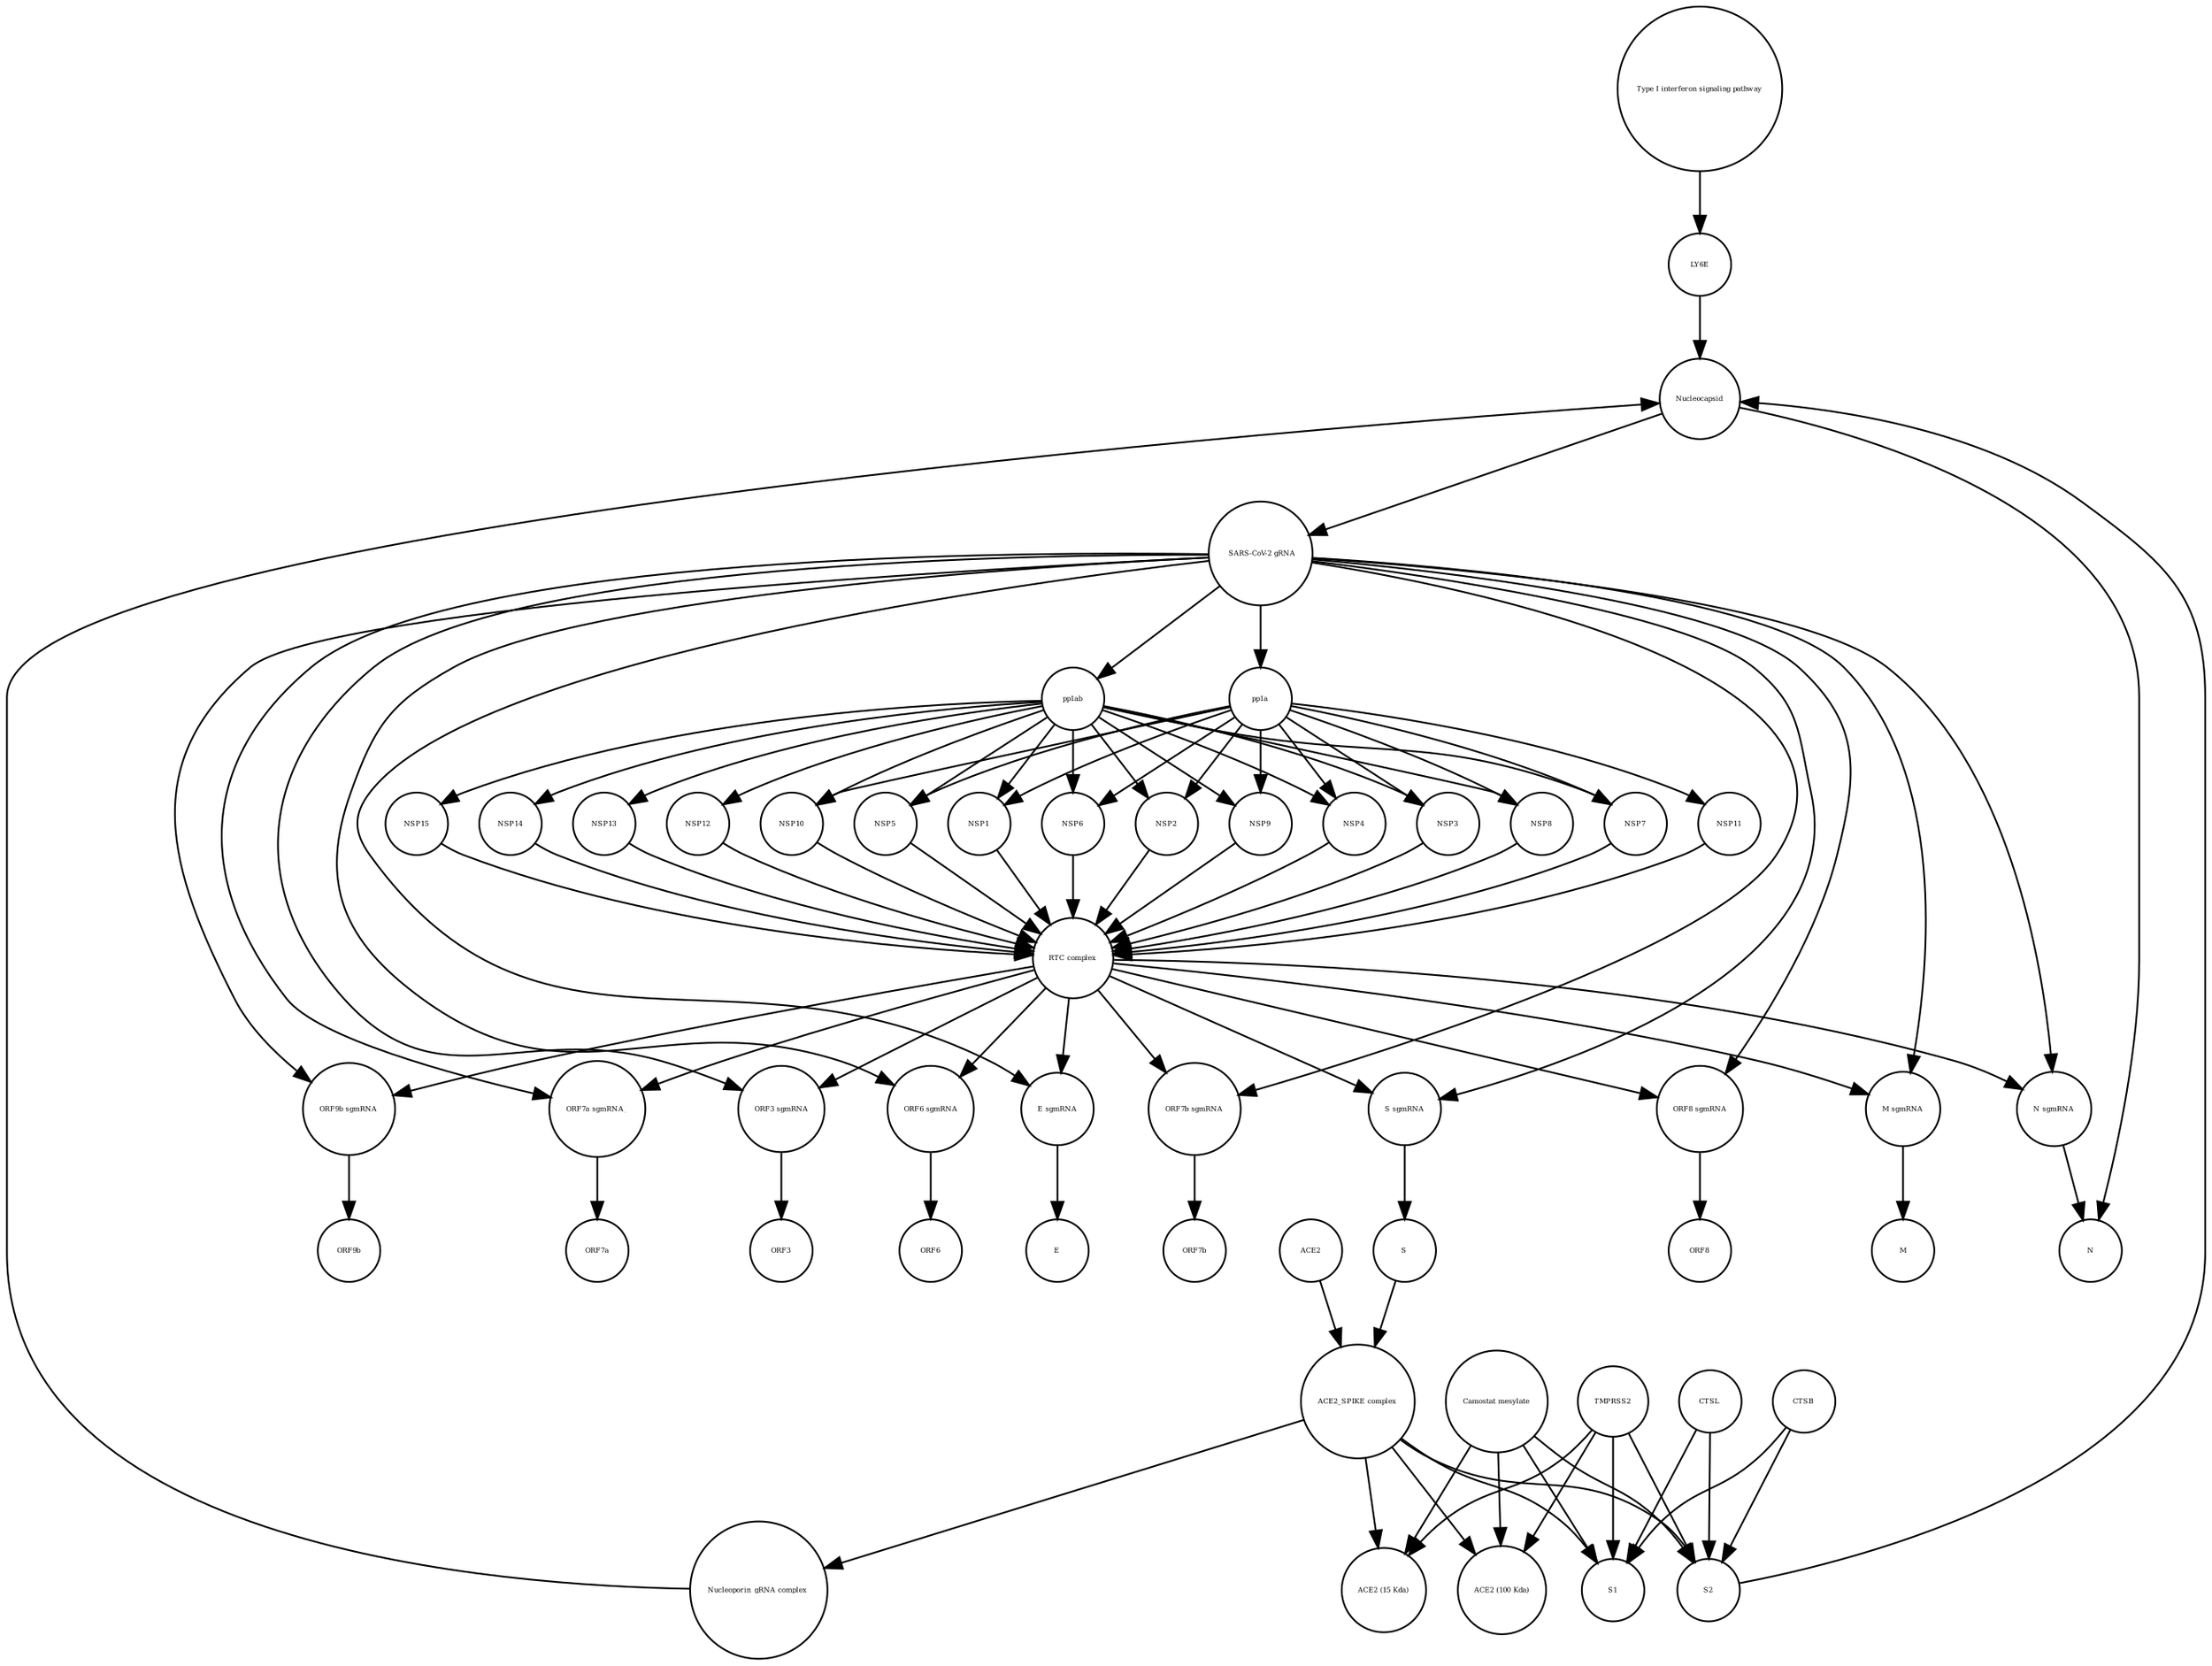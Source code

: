 strict digraph  {
"Type I interferon signaling pathway" [annotation="", bipartite=0, cls=phenotype, fontsize=4, label="Type I interferon signaling pathway", shape=circle];
LY6E [annotation="", bipartite=0, cls=macromolecule, fontsize=4, label=LY6E, shape=circle];
S [annotation="", bipartite=0, cls=macromolecule, fontsize=4, label=S, shape=circle];
NSP6 [annotation="", bipartite=0, cls=macromolecule, fontsize=4, label=NSP6, shape=circle];
"Nucleoporin_gRNA complex " [annotation="", bipartite=0, cls=complex, fontsize=4, label="Nucleoporin_gRNA complex ", shape=circle];
ORF9b [annotation="", bipartite=0, cls=macromolecule, fontsize=4, label=ORF9b, shape=circle];
E [annotation="", bipartite=0, cls=macromolecule, fontsize=4, label=E, shape=circle];
"S sgmRNA" [annotation="", bipartite=0, cls="nucleic acid feature", fontsize=4, label="S sgmRNA", shape=circle];
"ACE2 (100 Kda)" [annotation="", bipartite=0, cls=macromolecule, fontsize=4, label="ACE2 (100 Kda)", shape=circle];
"E sgmRNA" [annotation="", bipartite=0, cls="nucleic acid feature", fontsize=4, label="E sgmRNA", shape=circle];
"ORF7b sgmRNA" [annotation="", bipartite=0, cls="nucleic acid feature", fontsize=4, label="ORF7b sgmRNA", shape=circle];
"ACE2_SPIKE complex" [annotation="", bipartite=0, cls=complex, fontsize=4, label="ACE2_SPIKE complex", shape=circle];
ORF3 [annotation="", bipartite=0, cls=macromolecule, fontsize=4, label=ORF3, shape=circle];
pp1ab [annotation="", bipartite=0, cls=macromolecule, fontsize=4, label=pp1ab, shape=circle];
ORF8 [annotation="", bipartite=0, cls=macromolecule, fontsize=4, label=ORF8, shape=circle];
NSP2 [annotation="", bipartite=0, cls=macromolecule, fontsize=4, label=NSP2, shape=circle];
NSP9 [annotation="", bipartite=0, cls=macromolecule, fontsize=4, label=NSP9, shape=circle];
TMPRSS2 [annotation="", bipartite=0, cls=macromolecule, fontsize=4, label=TMPRSS2, shape=circle];
NSP4 [annotation="", bipartite=0, cls=macromolecule, fontsize=4, label=NSP4, shape=circle];
"ORF8 sgmRNA" [annotation="", bipartite=0, cls="nucleic acid feature", fontsize=4, label="ORF8 sgmRNA", shape=circle];
NSP13 [annotation="", bipartite=0, cls=macromolecule, fontsize=4, label=NSP13, shape=circle];
CTSB [annotation="", bipartite=0, cls=macromolecule, fontsize=4, label=CTSB, shape=circle];
NSP3 [annotation="", bipartite=0, cls=macromolecule, fontsize=4, label=NSP3, shape=circle];
"RTC complex" [annotation="", bipartite=0, cls=complex, fontsize=4, label="RTC complex", shape=circle];
NSP8 [annotation="", bipartite=0, cls=macromolecule, fontsize=4, label=NSP8, shape=circle];
"M sgmRNA" [annotation="", bipartite=0, cls="nucleic acid feature", fontsize=4, label="M sgmRNA", shape=circle];
CTSL [annotation="", bipartite=0, cls=macromolecule, fontsize=4, label=CTSL, shape=circle];
NSP7 [annotation="", bipartite=0, cls=macromolecule, fontsize=4, label=NSP7, shape=circle];
"ACE2 (15 Kda)" [annotation="", bipartite=0, cls=macromolecule, fontsize=4, label="ACE2 (15 Kda)", shape=circle];
"ORF9b sgmRNA" [annotation="", bipartite=0, cls="nucleic acid feature", fontsize=4, label="ORF9b sgmRNA", shape=circle];
S1 [annotation="", bipartite=0, cls=macromolecule, fontsize=4, label=S1, shape=circle];
NSP12 [annotation="", bipartite=0, cls=macromolecule, fontsize=4, label=NSP12, shape=circle];
NSP15 [annotation="", bipartite=0, cls=macromolecule, fontsize=4, label=NSP15, shape=circle];
ORF6 [annotation="", bipartite=0, cls=macromolecule, fontsize=4, label=ORF6, shape=circle];
NSP10 [annotation="", bipartite=0, cls=macromolecule, fontsize=4, label=NSP10, shape=circle];
M [annotation="", bipartite=0, cls=macromolecule, fontsize=4, label=M, shape=circle];
"ORF7a sgmRNA_" [annotation="", bipartite=0, cls="nucleic acid feature", fontsize=4, label="ORF7a sgmRNA_", shape=circle];
NSP5 [annotation="", bipartite=0, cls=macromolecule, fontsize=4, label=NSP5, shape=circle];
NSP11 [annotation="", bipartite=0, cls=macromolecule, fontsize=4, label=NSP11, shape=circle];
ORF7b [annotation="", bipartite=0, cls=macromolecule, fontsize=4, label=ORF7b, shape=circle];
NSP14 [annotation="", bipartite=0, cls=macromolecule, fontsize=4, label=NSP14, shape=circle];
pp1a [annotation="", bipartite=0, cls=macromolecule, fontsize=4, label=pp1a, shape=circle];
S2 [annotation="", bipartite=0, cls=macromolecule, fontsize=4, label=S2, shape=circle];
" SARS-CoV-2 gRNA" [annotation="", bipartite=0, cls="nucleic acid feature", fontsize=4, label=" SARS-CoV-2 gRNA", shape=circle];
"ORF3 sgmRNA" [annotation="", bipartite=0, cls="nucleic acid feature", fontsize=4, label="ORF3 sgmRNA", shape=circle];
"N sgmRNA" [annotation="", bipartite=0, cls="nucleic acid feature", fontsize=4, label="N sgmRNA", shape=circle];
NSP1 [annotation="", bipartite=0, cls=macromolecule, fontsize=4, label=NSP1, shape=circle];
"Camostat mesylate" [annotation="urn_miriam_pubchem.compound_2536", bipartite=0, cls="simple chemical", fontsize=4, label="Camostat mesylate", shape=circle];
Nucleocapsid [annotation="", bipartite=0, cls=complex, fontsize=4, label=Nucleocapsid, shape=circle];
ACE2 [annotation="", bipartite=0, cls=macromolecule, fontsize=4, label=ACE2, shape=circle];
"ORF6 sgmRNA" [annotation="", bipartite=0, cls="nucleic acid feature", fontsize=4, label="ORF6 sgmRNA", shape=circle];
N [annotation="", bipartite=0, cls=macromolecule, fontsize=4, label=N, shape=circle];
ORF7a [annotation="", bipartite=0, cls=macromolecule, fontsize=4, label=ORF7a, shape=circle];
"Type I interferon signaling pathway" -> LY6E  [annotation="", interaction_type=stimulation];
LY6E -> Nucleocapsid  [annotation="urn_miriam_doi_10.1101%2F2020.03.05.979260|urn_miriam_doi_10.1101%2F2020.04.02.021469", interaction_type=inhibition];
S -> "ACE2_SPIKE complex"  [annotation="", interaction_type=production];
NSP6 -> "RTC complex"  [annotation="", interaction_type=production];
"Nucleoporin_gRNA complex " -> Nucleocapsid  [annotation="", interaction_type=production];
"S sgmRNA" -> S  [annotation="", interaction_type=production];
"E sgmRNA" -> E  [annotation="", interaction_type=production];
"ORF7b sgmRNA" -> ORF7b  [annotation="", interaction_type=production];
"ACE2_SPIKE complex" -> "Nucleoporin_gRNA complex "  [annotation="urn_miriam_pubmed_32142651|urn_miriam_pubmed_32094589", interaction_type=stimulation];
"ACE2_SPIKE complex" -> S2  [annotation="", interaction_type=production];
"ACE2_SPIKE complex" -> S1  [annotation="", interaction_type=production];
"ACE2_SPIKE complex" -> "ACE2 (15 Kda)"  [annotation="", interaction_type=production];
"ACE2_SPIKE complex" -> "ACE2 (100 Kda)"  [annotation="", interaction_type=production];
pp1ab -> NSP2  [annotation=urn_miriam_pubmed_31226023, interaction_type=catalysis];
pp1ab -> NSP9  [annotation=urn_miriam_pubmed_31226023, interaction_type=catalysis];
pp1ab -> NSP6  [annotation=urn_miriam_pubmed_31226023, interaction_type=catalysis];
pp1ab -> NSP7  [annotation=urn_miriam_pubmed_31226023, interaction_type=catalysis];
pp1ab -> NSP1  [annotation=urn_miriam_pubmed_31226023, interaction_type=catalysis];
pp1ab -> NSP12  [annotation=urn_miriam_pubmed_31226023, interaction_type=catalysis];
pp1ab -> NSP4  [annotation=urn_miriam_pubmed_31226023, interaction_type=catalysis];
pp1ab -> NSP15  [annotation=urn_miriam_pubmed_31226023, interaction_type=catalysis];
pp1ab -> NSP10  [annotation=urn_miriam_pubmed_31226023, interaction_type=catalysis];
pp1ab -> NSP3  [annotation=urn_miriam_pubmed_31226023, interaction_type=catalysis];
pp1ab -> NSP13  [annotation=urn_miriam_pubmed_31226023, interaction_type=catalysis];
pp1ab -> NSP5  [annotation=urn_miriam_pubmed_31226023, interaction_type=catalysis];
pp1ab -> NSP8  [annotation=urn_miriam_pubmed_31226023, interaction_type=catalysis];
pp1ab -> NSP14  [annotation=urn_miriam_pubmed_31226023, interaction_type=catalysis];
NSP2 -> "RTC complex"  [annotation="", interaction_type=production];
NSP9 -> "RTC complex"  [annotation="", interaction_type=production];
TMPRSS2 -> "ACE2 (15 Kda)"  [annotation="urn_miriam_pubmed_32142651|urn_miriam_pubmed_32094589|urn_miriam_pubmed_24227843", interaction_type=catalysis];
TMPRSS2 -> S1  [annotation="urn_miriam_pubmed_32142651|urn_miriam_pubmed_32094589|urn_miriam_pubmed_24227843", interaction_type=catalysis];
TMPRSS2 -> S2  [annotation="urn_miriam_pubmed_32142651|urn_miriam_pubmed_32094589|urn_miriam_pubmed_24227843", interaction_type=catalysis];
TMPRSS2 -> "ACE2 (100 Kda)"  [annotation="urn_miriam_pubmed_32142651|urn_miriam_pubmed_32094589|urn_miriam_pubmed_24227843", interaction_type=catalysis];
NSP4 -> "RTC complex"  [annotation="", interaction_type=production];
"ORF8 sgmRNA" -> ORF8  [annotation="", interaction_type=production];
NSP13 -> "RTC complex"  [annotation="", interaction_type=production];
CTSB -> S1  [annotation=urn_miriam_pubmed_32142651, interaction_type=catalysis];
CTSB -> S2  [annotation=urn_miriam_pubmed_32142651, interaction_type=catalysis];
NSP3 -> "RTC complex"  [annotation="", interaction_type=production];
"RTC complex" -> "M sgmRNA"  [annotation=urn_miriam_pubmed_31226023, interaction_type="necessary stimulation"];
"RTC complex" -> "ORF7b sgmRNA"  [annotation=urn_miriam_pubmed_31226023, interaction_type="necessary stimulation"];
"RTC complex" -> "ORF3 sgmRNA"  [annotation=urn_miriam_pubmed_31226023, interaction_type="necessary stimulation"];
"RTC complex" -> "ORF9b sgmRNA"  [annotation=urn_miriam_pubmed_31226023, interaction_type="necessary stimulation"];
"RTC complex" -> "S sgmRNA"  [annotation=urn_miriam_pubmed_31226023, interaction_type="necessary stimulation"];
"RTC complex" -> "N sgmRNA"  [annotation=urn_miriam_pubmed_31226023, interaction_type="necessary stimulation"];
"RTC complex" -> "ORF8 sgmRNA"  [annotation=urn_miriam_pubmed_31226023, interaction_type="necessary stimulation"];
"RTC complex" -> "ORF7a sgmRNA_"  [annotation=urn_miriam_pubmed_31226023, interaction_type="necessary stimulation"];
"RTC complex" -> "ORF6 sgmRNA"  [annotation=urn_miriam_pubmed_31226023, interaction_type="necessary stimulation"];
"RTC complex" -> "E sgmRNA"  [annotation=urn_miriam_pubmed_31226023, interaction_type="necessary stimulation"];
NSP8 -> "RTC complex"  [annotation="", interaction_type=production];
"M sgmRNA" -> M  [annotation="", interaction_type=production];
CTSL -> S1  [annotation=urn_miriam_pubmed_32142651, interaction_type=catalysis];
CTSL -> S2  [annotation=urn_miriam_pubmed_32142651, interaction_type=catalysis];
NSP7 -> "RTC complex"  [annotation="", interaction_type=production];
"ORF9b sgmRNA" -> ORF9b  [annotation="", interaction_type=production];
NSP12 -> "RTC complex"  [annotation="", interaction_type=production];
NSP15 -> "RTC complex"  [annotation="", interaction_type=production];
NSP10 -> "RTC complex"  [annotation="", interaction_type=production];
"ORF7a sgmRNA_" -> ORF7a  [annotation="", interaction_type=production];
NSP5 -> "RTC complex"  [annotation="", interaction_type=production];
NSP11 -> "RTC complex"  [annotation="", interaction_type=production];
NSP14 -> "RTC complex"  [annotation="", interaction_type=production];
pp1a -> NSP2  [annotation=urn_miriam_pubmed_31226023, interaction_type=catalysis];
pp1a -> NSP9  [annotation=urn_miriam_pubmed_31226023, interaction_type=catalysis];
pp1a -> NSP6  [annotation=urn_miriam_pubmed_31226023, interaction_type=catalysis];
pp1a -> NSP7  [annotation=urn_miriam_pubmed_31226023, interaction_type=catalysis];
pp1a -> NSP1  [annotation=urn_miriam_pubmed_31226023, interaction_type=catalysis];
pp1a -> NSP4  [annotation=urn_miriam_pubmed_31226023, interaction_type=catalysis];
pp1a -> NSP10  [annotation=urn_miriam_pubmed_31226023, interaction_type=catalysis];
pp1a -> NSP3  [annotation=urn_miriam_pubmed_31226023, interaction_type=catalysis];
pp1a -> NSP5  [annotation=urn_miriam_pubmed_31226023, interaction_type=catalysis];
pp1a -> NSP11  [annotation=urn_miriam_pubmed_31226023, interaction_type=catalysis];
pp1a -> NSP8  [annotation=urn_miriam_pubmed_31226023, interaction_type=catalysis];
S2 -> Nucleocapsid  [annotation="", interaction_type=stimulation];
" SARS-CoV-2 gRNA" -> pp1ab  [annotation="", interaction_type=production];
" SARS-CoV-2 gRNA" -> "M sgmRNA"  [annotation="", interaction_type=production];
" SARS-CoV-2 gRNA" -> "ORF7b sgmRNA"  [annotation="", interaction_type=production];
" SARS-CoV-2 gRNA" -> "ORF3 sgmRNA"  [annotation="", interaction_type=production];
" SARS-CoV-2 gRNA" -> "ORF9b sgmRNA"  [annotation="", interaction_type=production];
" SARS-CoV-2 gRNA" -> "S sgmRNA"  [annotation="", interaction_type=production];
" SARS-CoV-2 gRNA" -> "N sgmRNA"  [annotation="", interaction_type=production];
" SARS-CoV-2 gRNA" -> "ORF8 sgmRNA"  [annotation="", interaction_type=production];
" SARS-CoV-2 gRNA" -> "ORF7a sgmRNA_"  [annotation="", interaction_type=production];
" SARS-CoV-2 gRNA" -> "ORF6 sgmRNA"  [annotation="", interaction_type=production];
" SARS-CoV-2 gRNA" -> "E sgmRNA"  [annotation="", interaction_type=production];
" SARS-CoV-2 gRNA" -> pp1a  [annotation="", interaction_type=production];
"ORF3 sgmRNA" -> ORF3  [annotation="", interaction_type=production];
"N sgmRNA" -> N  [annotation="", interaction_type=production];
NSP1 -> "RTC complex"  [annotation="", interaction_type=production];
"Camostat mesylate" -> "ACE2 (15 Kda)"  [annotation="urn_miriam_pubmed_32142651|urn_miriam_pubmed_32094589|urn_miriam_pubmed_24227843", interaction_type=inhibition];
"Camostat mesylate" -> S1  [annotation="urn_miriam_pubmed_32142651|urn_miriam_pubmed_32094589|urn_miriam_pubmed_24227843", interaction_type=inhibition];
"Camostat mesylate" -> S2  [annotation="urn_miriam_pubmed_32142651|urn_miriam_pubmed_32094589|urn_miriam_pubmed_24227843", interaction_type=inhibition];
"Camostat mesylate" -> "ACE2 (100 Kda)"  [annotation="urn_miriam_pubmed_32142651|urn_miriam_pubmed_32094589|urn_miriam_pubmed_24227843", interaction_type=inhibition];
Nucleocapsid -> N  [annotation="", interaction_type=production];
Nucleocapsid -> " SARS-CoV-2 gRNA"  [annotation="", interaction_type=production];
ACE2 -> "ACE2_SPIKE complex"  [annotation="", interaction_type=production];
"ORF6 sgmRNA" -> ORF6  [annotation="", interaction_type=production];
}

